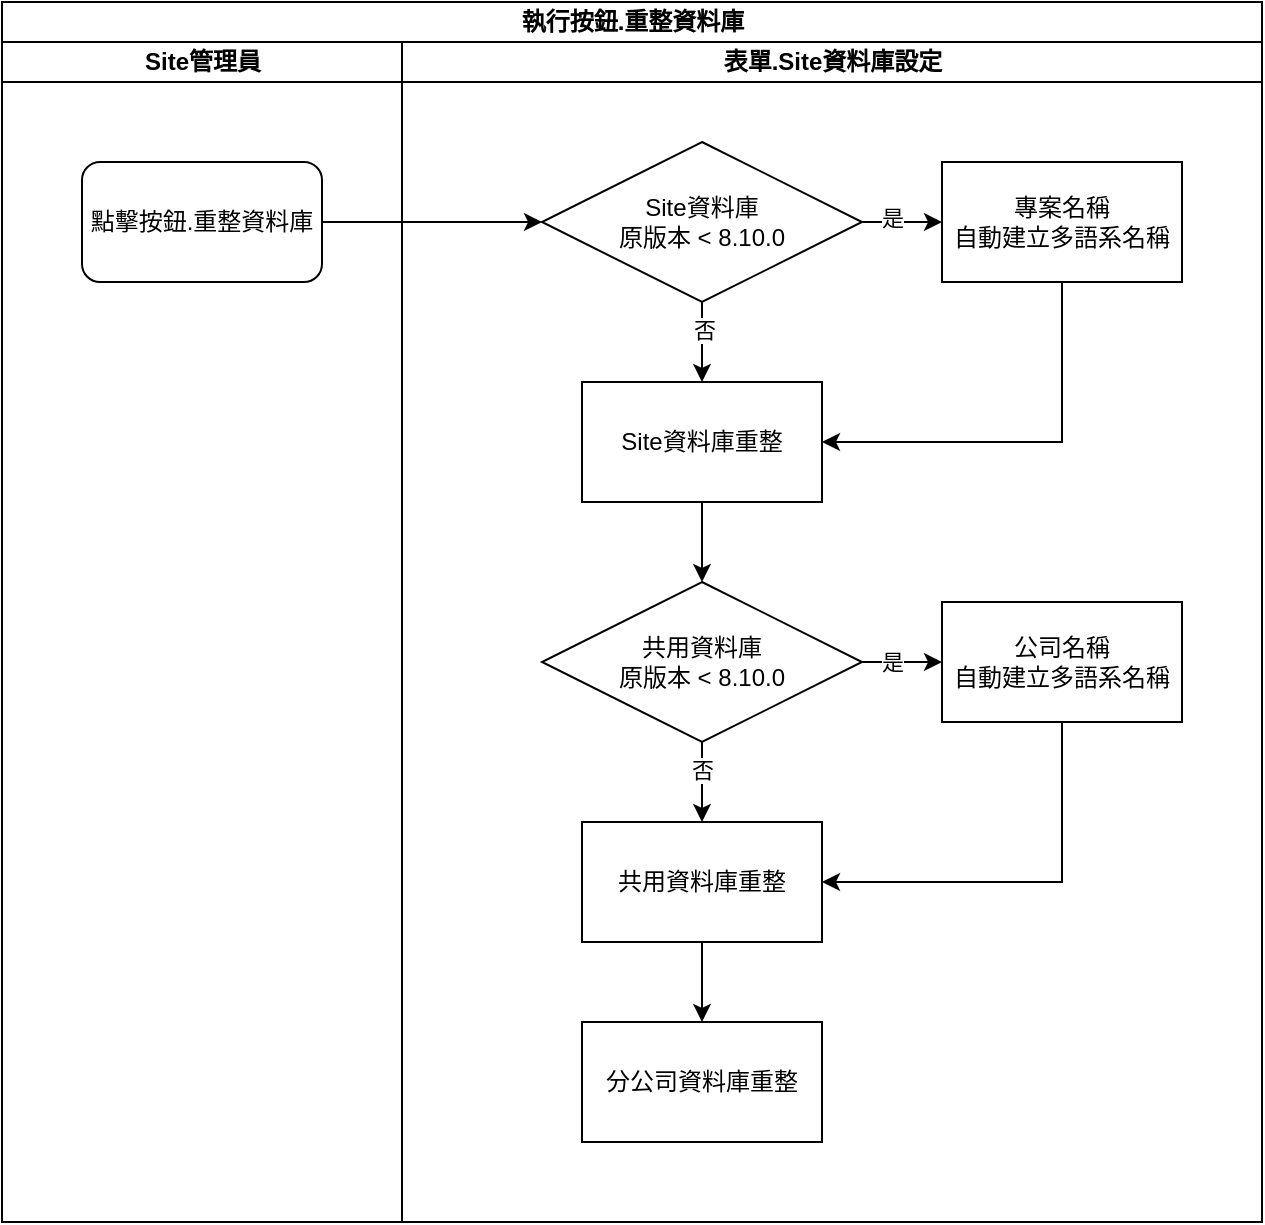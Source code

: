 <mxfile version="13.6.2" type="device"><diagram id="fof4n4M9JeNcsiTf2m3x" name="第1頁"><mxGraphModel dx="1094" dy="634" grid="1" gridSize="10" guides="1" tooltips="1" connect="1" arrows="1" fold="1" page="1" pageScale="1" pageWidth="827" pageHeight="1169" math="0" shadow="0"><root><mxCell id="0"/><mxCell id="1" parent="0"/><mxCell id="y7Kbkb1hUE-6T8zU3E1u-1" value="執行按鈕.重整資料庫" style="swimlane;html=1;childLayout=stackLayout;resizeParent=1;resizeParentMax=0;startSize=20;" vertex="1" parent="1"><mxGeometry x="80" y="30" width="630" height="610" as="geometry"/></mxCell><mxCell id="y7Kbkb1hUE-6T8zU3E1u-2" value="Site管理員" style="swimlane;html=1;startSize=20;" vertex="1" parent="y7Kbkb1hUE-6T8zU3E1u-1"><mxGeometry y="20" width="200" height="590" as="geometry"/></mxCell><mxCell id="y7Kbkb1hUE-6T8zU3E1u-5" value="點擊按鈕.重整資料庫" style="rounded=1;whiteSpace=wrap;html=1;" vertex="1" parent="y7Kbkb1hUE-6T8zU3E1u-2"><mxGeometry x="40" y="60" width="120" height="60" as="geometry"/></mxCell><mxCell id="y7Kbkb1hUE-6T8zU3E1u-16" style="edgeStyle=orthogonalEdgeStyle;rounded=0;orthogonalLoop=1;jettySize=auto;html=1;exitX=1;exitY=0.5;exitDx=0;exitDy=0;entryX=0;entryY=0.5;entryDx=0;entryDy=0;" edge="1" parent="y7Kbkb1hUE-6T8zU3E1u-1" source="y7Kbkb1hUE-6T8zU3E1u-5" target="y7Kbkb1hUE-6T8zU3E1u-7"><mxGeometry relative="1" as="geometry"/></mxCell><mxCell id="y7Kbkb1hUE-6T8zU3E1u-3" value="表單.Site資料庫設定" style="swimlane;html=1;startSize=20;" vertex="1" parent="y7Kbkb1hUE-6T8zU3E1u-1"><mxGeometry x="200" y="20" width="430" height="590" as="geometry"/></mxCell><mxCell id="y7Kbkb1hUE-6T8zU3E1u-13" style="edgeStyle=orthogonalEdgeStyle;rounded=0;orthogonalLoop=1;jettySize=auto;html=1;exitX=1;exitY=0.5;exitDx=0;exitDy=0;entryX=0;entryY=0.5;entryDx=0;entryDy=0;" edge="1" parent="y7Kbkb1hUE-6T8zU3E1u-3" source="y7Kbkb1hUE-6T8zU3E1u-7" target="y7Kbkb1hUE-6T8zU3E1u-10"><mxGeometry relative="1" as="geometry"><mxPoint x="300" y="90" as="targetPoint"/></mxGeometry></mxCell><mxCell id="y7Kbkb1hUE-6T8zU3E1u-35" value="&lt;br&gt;" style="edgeLabel;html=1;align=center;verticalAlign=middle;resizable=0;points=[];" vertex="1" connectable="0" parent="y7Kbkb1hUE-6T8zU3E1u-13"><mxGeometry x="-0.7" y="-1" relative="1" as="geometry"><mxPoint as="offset"/></mxGeometry></mxCell><mxCell id="y7Kbkb1hUE-6T8zU3E1u-40" value="是" style="edgeLabel;html=1;align=center;verticalAlign=middle;resizable=0;points=[];" vertex="1" connectable="0" parent="y7Kbkb1hUE-6T8zU3E1u-13"><mxGeometry x="-0.255" y="2" relative="1" as="geometry"><mxPoint as="offset"/></mxGeometry></mxCell><mxCell id="y7Kbkb1hUE-6T8zU3E1u-38" style="edgeStyle=orthogonalEdgeStyle;rounded=0;orthogonalLoop=1;jettySize=auto;html=1;exitX=1;exitY=0.5;exitDx=0;exitDy=0;" edge="1" parent="y7Kbkb1hUE-6T8zU3E1u-3" source="y7Kbkb1hUE-6T8zU3E1u-20" target="y7Kbkb1hUE-6T8zU3E1u-25"><mxGeometry relative="1" as="geometry"/></mxCell><mxCell id="y7Kbkb1hUE-6T8zU3E1u-39" value="是" style="edgeLabel;html=1;align=center;verticalAlign=middle;resizable=0;points=[];" vertex="1" connectable="0" parent="y7Kbkb1hUE-6T8zU3E1u-38"><mxGeometry x="-0.24" relative="1" as="geometry"><mxPoint as="offset"/></mxGeometry></mxCell><mxCell id="y7Kbkb1hUE-6T8zU3E1u-41" style="edgeStyle=orthogonalEdgeStyle;rounded=0;orthogonalLoop=1;jettySize=auto;html=1;exitX=0.5;exitY=1;exitDx=0;exitDy=0;" edge="1" parent="y7Kbkb1hUE-6T8zU3E1u-3" source="y7Kbkb1hUE-6T8zU3E1u-7" target="y7Kbkb1hUE-6T8zU3E1u-11"><mxGeometry relative="1" as="geometry"/></mxCell><mxCell id="y7Kbkb1hUE-6T8zU3E1u-42" value="否" style="edgeLabel;html=1;align=center;verticalAlign=middle;resizable=0;points=[];" vertex="1" connectable="0" parent="y7Kbkb1hUE-6T8zU3E1u-41"><mxGeometry x="-0.289" y="1" relative="1" as="geometry"><mxPoint as="offset"/></mxGeometry></mxCell><mxCell id="y7Kbkb1hUE-6T8zU3E1u-7" value="Site資料庫&lt;br&gt;原版本 &amp;lt; 8.10.0" style="rhombus;whiteSpace=wrap;html=1;" vertex="1" parent="y7Kbkb1hUE-6T8zU3E1u-3"><mxGeometry x="70" y="50" width="160" height="80" as="geometry"/></mxCell><mxCell id="y7Kbkb1hUE-6T8zU3E1u-21" style="edgeStyle=orthogonalEdgeStyle;rounded=0;orthogonalLoop=1;jettySize=auto;html=1;exitX=0.5;exitY=1;exitDx=0;exitDy=0;entryX=0.5;entryY=0;entryDx=0;entryDy=0;" edge="1" parent="y7Kbkb1hUE-6T8zU3E1u-3" source="y7Kbkb1hUE-6T8zU3E1u-11" target="y7Kbkb1hUE-6T8zU3E1u-20"><mxGeometry relative="1" as="geometry"/></mxCell><mxCell id="y7Kbkb1hUE-6T8zU3E1u-28" style="edgeStyle=orthogonalEdgeStyle;rounded=0;orthogonalLoop=1;jettySize=auto;html=1;exitX=0.5;exitY=1;exitDx=0;exitDy=0;" edge="1" parent="y7Kbkb1hUE-6T8zU3E1u-3" source="y7Kbkb1hUE-6T8zU3E1u-17" target="y7Kbkb1hUE-6T8zU3E1u-18"><mxGeometry relative="1" as="geometry"/></mxCell><mxCell id="y7Kbkb1hUE-6T8zU3E1u-33" style="edgeStyle=orthogonalEdgeStyle;rounded=0;orthogonalLoop=1;jettySize=auto;html=1;exitX=0.5;exitY=1;exitDx=0;exitDy=0;entryX=1;entryY=0.5;entryDx=0;entryDy=0;" edge="1" parent="y7Kbkb1hUE-6T8zU3E1u-3" source="y7Kbkb1hUE-6T8zU3E1u-10" target="y7Kbkb1hUE-6T8zU3E1u-11"><mxGeometry relative="1" as="geometry"/></mxCell><mxCell id="y7Kbkb1hUE-6T8zU3E1u-11" value="Site資料庫重整" style="rounded=0;whiteSpace=wrap;html=1;" vertex="1" parent="y7Kbkb1hUE-6T8zU3E1u-3"><mxGeometry x="90" y="170" width="120" height="60" as="geometry"/></mxCell><mxCell id="y7Kbkb1hUE-6T8zU3E1u-43" style="edgeStyle=orthogonalEdgeStyle;rounded=0;orthogonalLoop=1;jettySize=auto;html=1;exitX=0.5;exitY=1;exitDx=0;exitDy=0;entryX=0.5;entryY=0;entryDx=0;entryDy=0;" edge="1" parent="y7Kbkb1hUE-6T8zU3E1u-3" source="y7Kbkb1hUE-6T8zU3E1u-20" target="y7Kbkb1hUE-6T8zU3E1u-17"><mxGeometry relative="1" as="geometry"/></mxCell><mxCell id="y7Kbkb1hUE-6T8zU3E1u-44" value="否" style="edgeLabel;html=1;align=center;verticalAlign=middle;resizable=0;points=[];" vertex="1" connectable="0" parent="y7Kbkb1hUE-6T8zU3E1u-43"><mxGeometry x="-0.309" relative="1" as="geometry"><mxPoint as="offset"/></mxGeometry></mxCell><mxCell id="y7Kbkb1hUE-6T8zU3E1u-20" value="共用資料庫&lt;br&gt;原版本 &amp;lt; 8.10.0" style="rhombus;whiteSpace=wrap;html=1;" vertex="1" parent="y7Kbkb1hUE-6T8zU3E1u-3"><mxGeometry x="70" y="270" width="160" height="80" as="geometry"/></mxCell><mxCell id="y7Kbkb1hUE-6T8zU3E1u-17" value="共用資料庫重整" style="rounded=0;whiteSpace=wrap;html=1;" vertex="1" parent="y7Kbkb1hUE-6T8zU3E1u-3"><mxGeometry x="90" y="390" width="120" height="60" as="geometry"/></mxCell><mxCell id="y7Kbkb1hUE-6T8zU3E1u-18" value="分公司資料庫重整" style="rounded=0;whiteSpace=wrap;html=1;" vertex="1" parent="y7Kbkb1hUE-6T8zU3E1u-3"><mxGeometry x="90" y="490" width="120" height="60" as="geometry"/></mxCell><mxCell id="y7Kbkb1hUE-6T8zU3E1u-45" style="edgeStyle=orthogonalEdgeStyle;rounded=0;orthogonalLoop=1;jettySize=auto;html=1;exitX=0.5;exitY=1;exitDx=0;exitDy=0;entryX=1;entryY=0.5;entryDx=0;entryDy=0;" edge="1" parent="y7Kbkb1hUE-6T8zU3E1u-3" source="y7Kbkb1hUE-6T8zU3E1u-25" target="y7Kbkb1hUE-6T8zU3E1u-17"><mxGeometry relative="1" as="geometry"/></mxCell><mxCell id="y7Kbkb1hUE-6T8zU3E1u-25" value="&lt;span&gt;公司名稱&lt;/span&gt;&lt;br&gt;&lt;span&gt;自動建立多語系名稱&lt;/span&gt;" style="rounded=0;whiteSpace=wrap;html=1;" vertex="1" parent="y7Kbkb1hUE-6T8zU3E1u-3"><mxGeometry x="270" y="280" width="120" height="60" as="geometry"/></mxCell><mxCell id="y7Kbkb1hUE-6T8zU3E1u-10" value="&lt;span&gt;專案名稱&lt;/span&gt;&lt;br&gt;&lt;span&gt;自動建立多語系名稱&lt;/span&gt;" style="rounded=0;whiteSpace=wrap;html=1;" vertex="1" parent="y7Kbkb1hUE-6T8zU3E1u-3"><mxGeometry x="270" y="60" width="120" height="60" as="geometry"/></mxCell></root></mxGraphModel></diagram></mxfile>